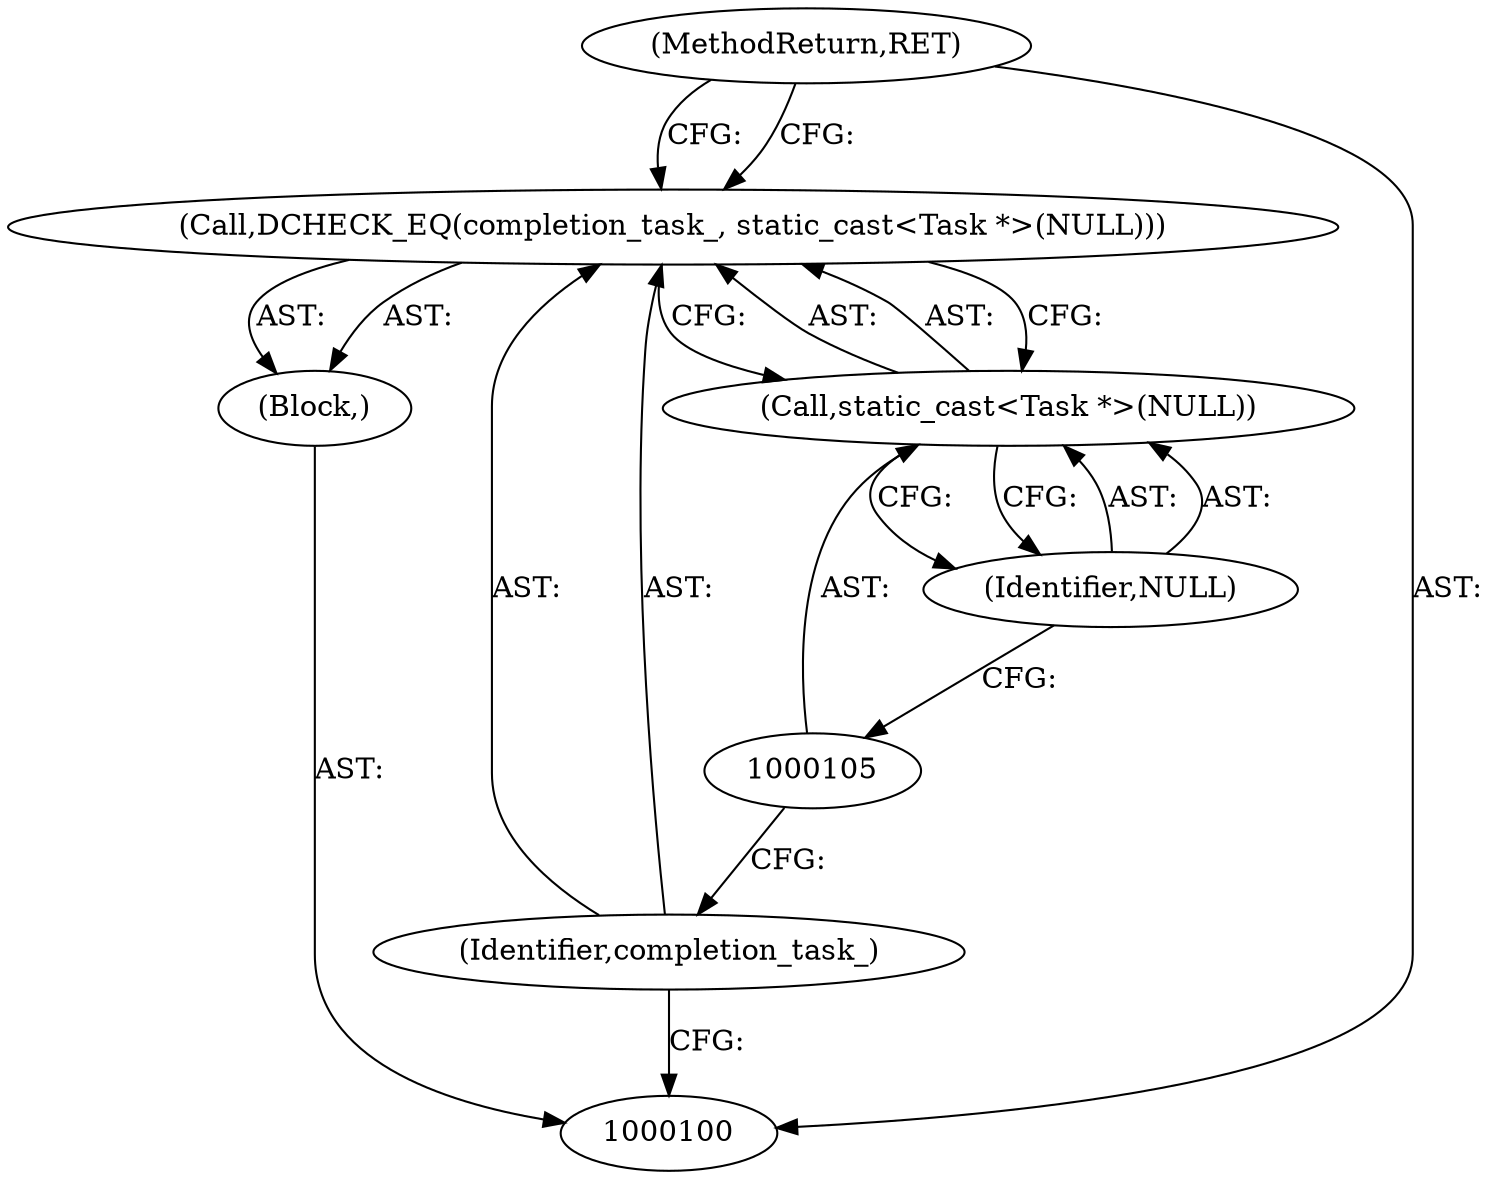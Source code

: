 digraph "1_Chrome_c63f2b7fe4fe2977f858a8e36d5f48db17eff2e7_24" {
"1000107" [label="(MethodReturn,RET)"];
"1000101" [label="(Block,)"];
"1000103" [label="(Identifier,completion_task_)"];
"1000102" [label="(Call,DCHECK_EQ(completion_task_, static_cast<Task *>(NULL)))"];
"1000104" [label="(Call,static_cast<Task *>(NULL))"];
"1000106" [label="(Identifier,NULL)"];
"1000107" -> "1000100"  [label="AST: "];
"1000107" -> "1000102"  [label="CFG: "];
"1000101" -> "1000100"  [label="AST: "];
"1000102" -> "1000101"  [label="AST: "];
"1000103" -> "1000102"  [label="AST: "];
"1000103" -> "1000100"  [label="CFG: "];
"1000105" -> "1000103"  [label="CFG: "];
"1000102" -> "1000101"  [label="AST: "];
"1000102" -> "1000104"  [label="CFG: "];
"1000103" -> "1000102"  [label="AST: "];
"1000104" -> "1000102"  [label="AST: "];
"1000107" -> "1000102"  [label="CFG: "];
"1000104" -> "1000102"  [label="AST: "];
"1000104" -> "1000106"  [label="CFG: "];
"1000105" -> "1000104"  [label="AST: "];
"1000106" -> "1000104"  [label="AST: "];
"1000102" -> "1000104"  [label="CFG: "];
"1000106" -> "1000104"  [label="AST: "];
"1000106" -> "1000105"  [label="CFG: "];
"1000104" -> "1000106"  [label="CFG: "];
}
